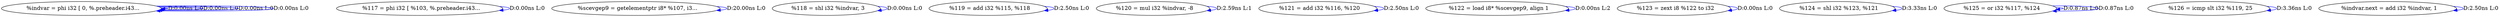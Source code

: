 digraph {
Node0x306ab10[label="  %indvar = phi i32 [ 0, %.preheader.i43..."];
Node0x306ab10 -> Node0x306ab10[label="D:0.00ns L:0",color=blue];
Node0x306ab10 -> Node0x306ab10[label="D:0.00ns L:0",color=blue];
Node0x306ab10 -> Node0x306ab10[label="D:0.00ns L:0",color=blue];
Node0x306ab10 -> Node0x306ab10[label="D:0.00ns L:0",color=blue];
Node0x306abf0[label="  %117 = phi i32 [ %103, %.preheader.i43..."];
Node0x306abf0 -> Node0x306abf0[label="D:0.00ns L:0",color=blue];
Node0x3064e40[label="  %scevgep9 = getelementptr i8* %107, i3..."];
Node0x3064e40 -> Node0x3064e40[label="D:20.00ns L:0",color=blue];
Node0x3064fe0[label="  %118 = shl i32 %indvar, 3"];
Node0x3064fe0 -> Node0x3064fe0[label="D:0.00ns L:0",color=blue];
Node0x30650c0[label="  %119 = add i32 %115, %118"];
Node0x30650c0 -> Node0x30650c0[label="D:2.50ns L:0",color=blue];
Node0x30651a0[label="  %120 = mul i32 %indvar, -8"];
Node0x30651a0 -> Node0x30651a0[label="D:2.59ns L:1",color=blue];
Node0x3065280[label="  %121 = add i32 %116, %120"];
Node0x3065280 -> Node0x3065280[label="D:2.50ns L:0",color=blue];
Node0x3065360[label="  %122 = load i8* %scevgep9, align 1"];
Node0x3065360 -> Node0x3065360[label="D:0.00ns L:2",color=blue];
Node0x3065440[label="  %123 = zext i8 %122 to i32"];
Node0x3065440 -> Node0x3065440[label="D:0.00ns L:0",color=blue];
Node0x3065520[label="  %124 = shl i32 %123, %121"];
Node0x3065520 -> Node0x3065520[label="D:3.33ns L:0",color=blue];
Node0x3065640[label="  %125 = or i32 %117, %124"];
Node0x3065640 -> Node0x3065640[label="D:0.87ns L:0",color=blue];
Node0x3065640 -> Node0x3065640[label="D:0.87ns L:0",color=blue];
Node0x3065720[label="  %126 = icmp slt i32 %119, 25"];
Node0x3065720 -> Node0x3065720[label="D:3.36ns L:0",color=blue];
Node0x3065800[label="  %indvar.next = add i32 %indvar, 1"];
Node0x3065800 -> Node0x3065800[label="D:2.50ns L:0",color=blue];
}
